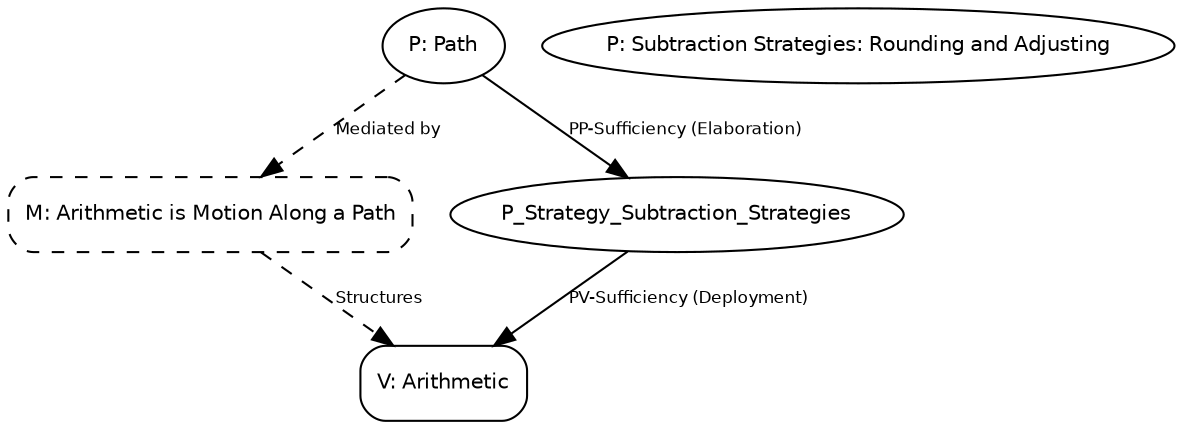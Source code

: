 // MUD for Subtraction_Strategies:_Rounding_and_Adjusting
digraph {
	node [fontname=Helvetica fontsize=10]
	edge [fontname=Helvetica fontsize=8]
	P_Embodied_Path [label="P: Path" shape=ellipse]
	"P_Strategy_Subtraction_Strategies:_Rounding_and_Adjusting" [label="P: Subtraction Strategies: Rounding and Adjusting" shape=ellipse]
	V_Arithmetic [label="V: Arithmetic" shape=box style=rounded]
	"Arithmetic is Motion Along a Path" [label="M: Arithmetic is Motion Along a Path" shape=box style="rounded,dashed"]
	P_Embodied_Path -> P_Strategy_Subtraction_Strategies:_Rounding_and_Adjusting [label="PP-Sufficiency (Elaboration)" style=solid]
	P_Embodied_Path -> "Arithmetic is Motion Along a Path" [label="Mediated by" style=dashed]
	P_Strategy_Subtraction_Strategies:_Rounding_and_Adjusting -> V_Arithmetic [label="PV-Sufficiency (Deployment)" style=solid]
	"Arithmetic is Motion Along a Path" -> V_Arithmetic [label=Structures style=dashed]
}
